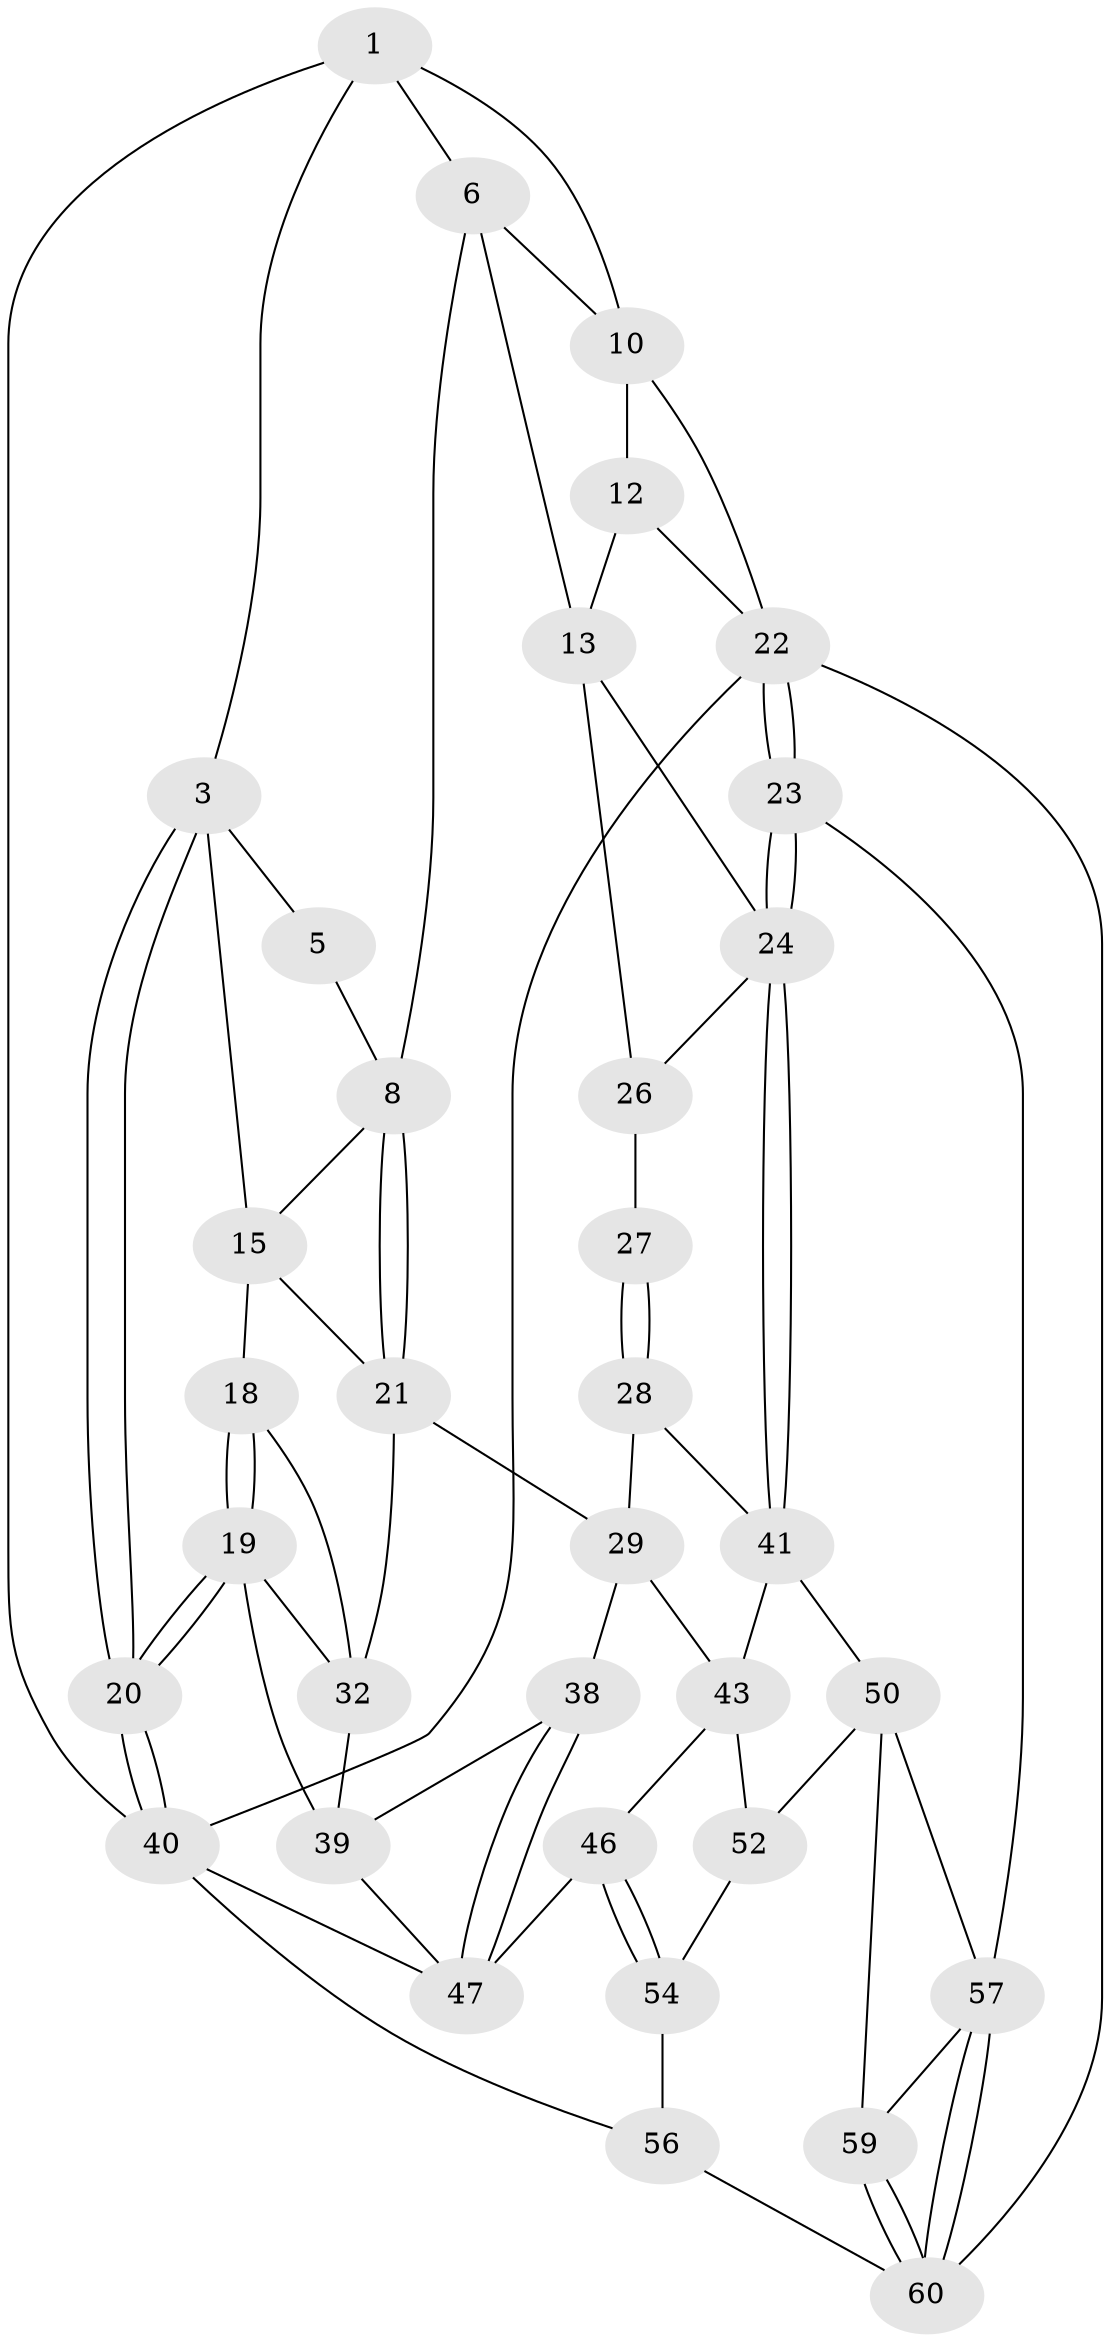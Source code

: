 // original degree distribution, {3: 0.03225806451612903, 5: 0.5161290322580645, 4: 0.24193548387096775, 6: 0.20967741935483872}
// Generated by graph-tools (version 1.1) at 2025/11/02/27/25 16:11:53]
// undirected, 35 vertices, 76 edges
graph export_dot {
graph [start="1"]
  node [color=gray90,style=filled];
  1 [pos="+0.5896454932599129+0",super="+2"];
  3 [pos="+0+0",super="+4"];
  5 [pos="+0.46397730552618344+0.05323635117155365"];
  6 [pos="+0.6884360529870442+0",super="+7"];
  8 [pos="+0.4871662826502415+0.28303966325364127",super="+9"];
  10 [pos="+1+0",super="+11"];
  12 [pos="+0.9339830053326433+0.24413064567941944",super="+16"];
  13 [pos="+0.8170629536709143+0.24234945575762581",super="+14"];
  15 [pos="+0.26379114825793115+0.2183528792867251",super="+17"];
  18 [pos="+0.1964910661316815+0.43624307916331545"];
  19 [pos="+0+0.5174197069028637",super="+36"];
  20 [pos="+0+0.5125956485382419"];
  21 [pos="+0.4571848078821772+0.4418685633381321",super="+30"];
  22 [pos="+1+0.6665087071358642",super="+62"];
  23 [pos="+1+0.6591015802306887"];
  24 [pos="+1+0.649042829806853",super="+25"];
  26 [pos="+0.702987129865833+0.4036158965973154",super="+31"];
  27 [pos="+0.6762689378032559+0.44780114452097136",super="+33"];
  28 [pos="+0.6425167722165959+0.47847956862293833",super="+34"];
  29 [pos="+0.5202842205340427+0.5661995305341598",super="+37"];
  32 [pos="+0.3118032289862321+0.5385033782535793",super="+35"];
  38 [pos="+0.3539242898079394+0.7013098606351627"];
  39 [pos="+0.289454128476699+0.7105606372531692",super="+45"];
  40 [pos="+0+1",super="+49"];
  41 [pos="+0.7762131252655566+0.700550175385103",super="+42"];
  43 [pos="+0.6079177142054597+0.7103216851127325",super="+44"];
  46 [pos="+0.4812551909318927+0.7695598144600918"];
  47 [pos="+0.4745423187506187+0.7720336666833624",super="+48"];
  50 [pos="+0.7704032616943569+0.8156856311037501",super="+51"];
  52 [pos="+0.6920295710841287+0.8661445440618384",super="+53"];
  54 [pos="+0.544857378300242+0.9887879921415191",super="+55"];
  56 [pos="+0.5027260030823447+1"];
  57 [pos="+0.827795467018942+0.8916625263610855",super="+58"];
  59 [pos="+0.7145236521894053+0.8956720978223379"];
  60 [pos="+0.8111200817980257+1",super="+61"];
  1 -- 6;
  1 -- 40;
  1 -- 10;
  1 -- 3;
  3 -- 20;
  3 -- 20;
  3 -- 5;
  3 -- 15;
  5 -- 8;
  6 -- 10;
  6 -- 8;
  6 -- 13;
  8 -- 21;
  8 -- 21;
  8 -- 15;
  10 -- 12 [weight=2];
  10 -- 22;
  12 -- 13;
  12 -- 22;
  13 -- 24;
  13 -- 26;
  15 -- 18;
  15 -- 21;
  18 -- 19;
  18 -- 19;
  18 -- 32;
  19 -- 20;
  19 -- 20;
  19 -- 39;
  19 -- 32;
  20 -- 40;
  20 -- 40;
  21 -- 32;
  21 -- 29;
  22 -- 23;
  22 -- 23;
  22 -- 40;
  22 -- 60;
  23 -- 24;
  23 -- 24;
  23 -- 57;
  24 -- 41;
  24 -- 41;
  24 -- 26;
  26 -- 27 [weight=2];
  27 -- 28 [weight=2];
  27 -- 28;
  28 -- 29;
  28 -- 41;
  29 -- 38;
  29 -- 43;
  32 -- 39;
  38 -- 39;
  38 -- 47;
  38 -- 47;
  39 -- 47;
  40 -- 56;
  40 -- 47;
  41 -- 50;
  41 -- 43;
  43 -- 46;
  43 -- 52;
  46 -- 47;
  46 -- 54;
  46 -- 54;
  50 -- 57;
  50 -- 59;
  50 -- 52;
  52 -- 54 [weight=2];
  54 -- 56;
  56 -- 60;
  57 -- 60;
  57 -- 60;
  57 -- 59;
  59 -- 60;
  59 -- 60;
}
